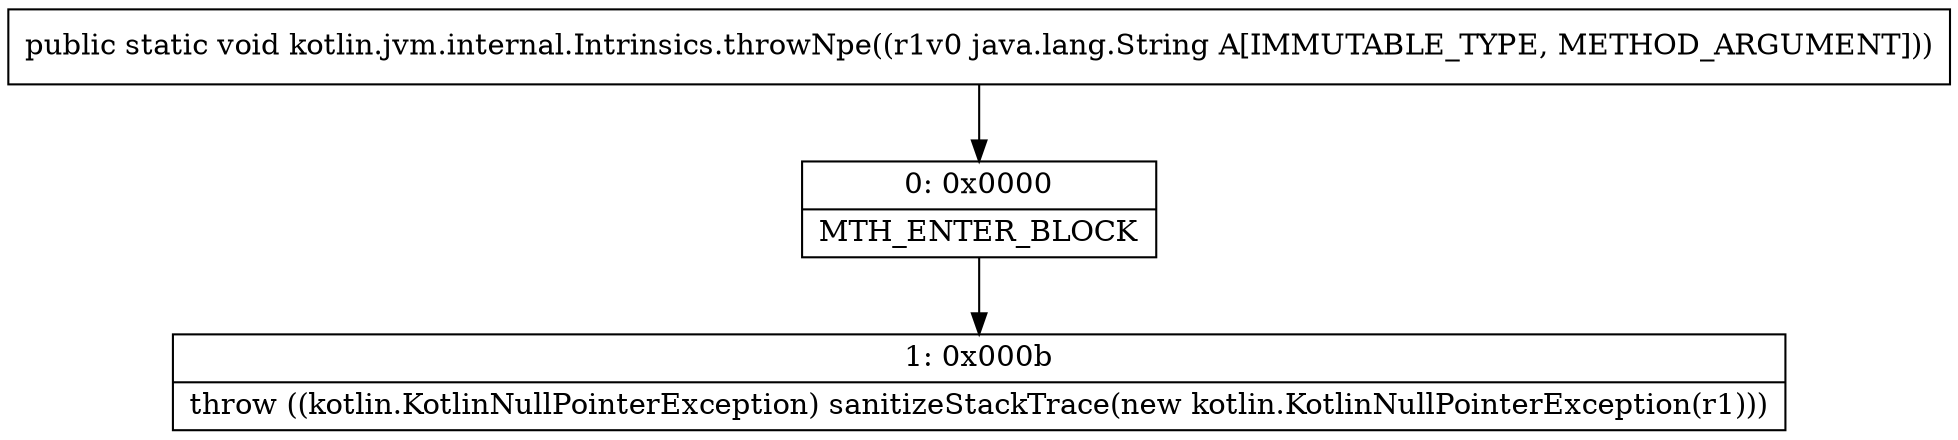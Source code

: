 digraph "CFG forkotlin.jvm.internal.Intrinsics.throwNpe(Ljava\/lang\/String;)V" {
Node_0 [shape=record,label="{0\:\ 0x0000|MTH_ENTER_BLOCK\l}"];
Node_1 [shape=record,label="{1\:\ 0x000b|throw ((kotlin.KotlinNullPointerException) sanitizeStackTrace(new kotlin.KotlinNullPointerException(r1)))\l}"];
MethodNode[shape=record,label="{public static void kotlin.jvm.internal.Intrinsics.throwNpe((r1v0 java.lang.String A[IMMUTABLE_TYPE, METHOD_ARGUMENT])) }"];
MethodNode -> Node_0;
Node_0 -> Node_1;
}

